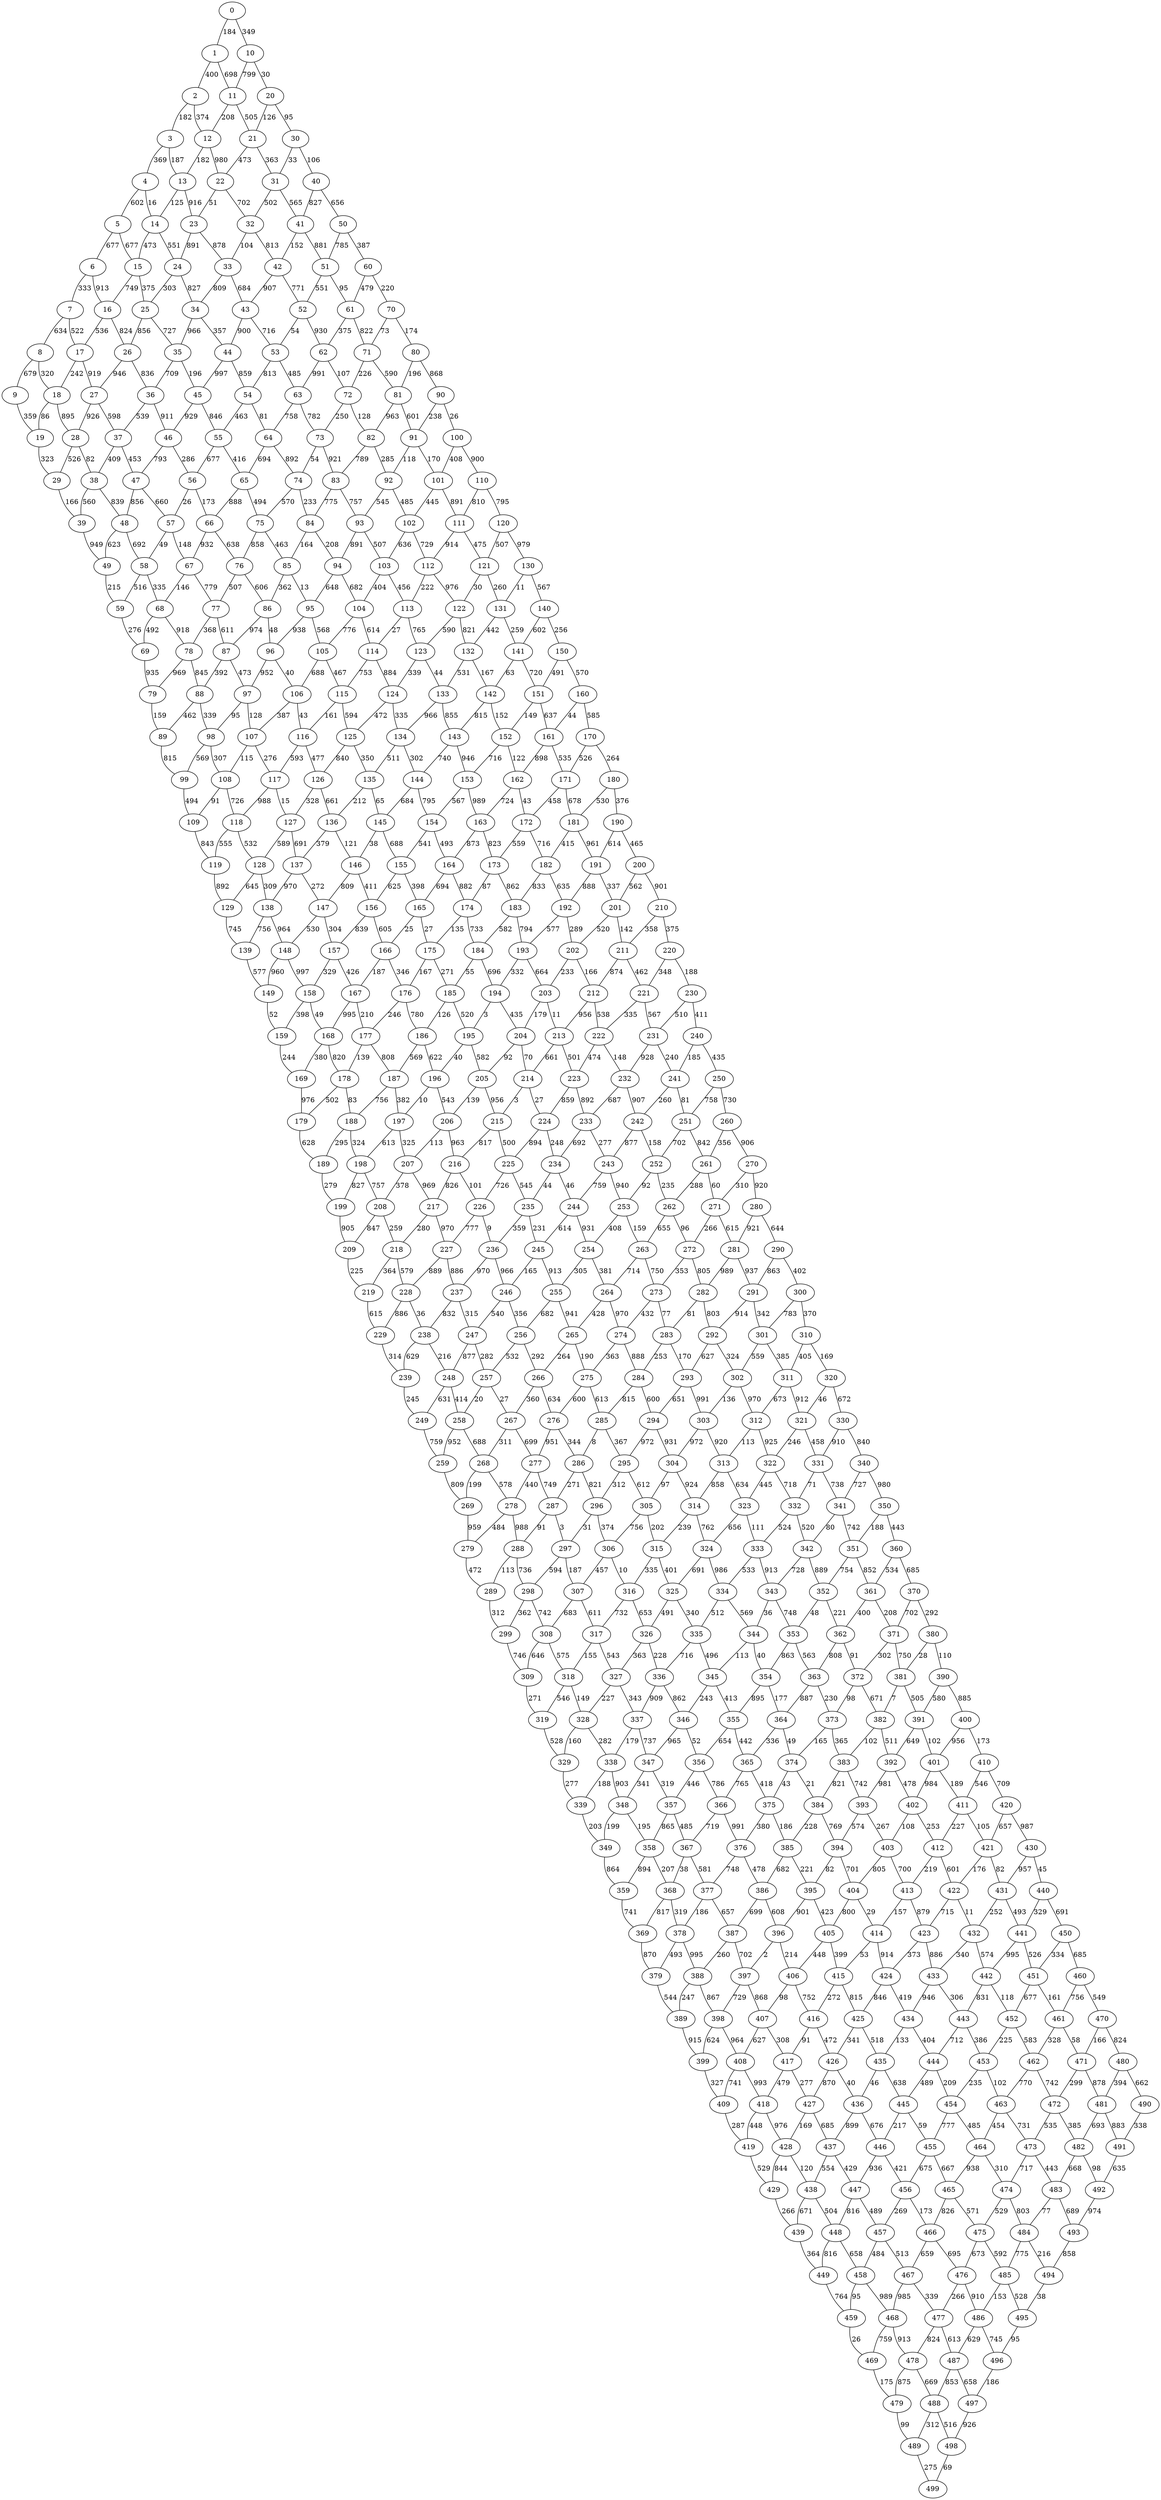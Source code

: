 strict graph G {
0;
1;
2;
3;
4;
5;
6;
7;
8;
9;
10;
11;
12;
13;
14;
15;
16;
17;
18;
19;
20;
21;
22;
23;
24;
25;
26;
27;
28;
29;
30;
31;
32;
33;
34;
35;
36;
37;
38;
39;
40;
41;
42;
43;
44;
45;
46;
47;
48;
49;
50;
51;
52;
53;
54;
55;
56;
57;
58;
59;
60;
61;
62;
63;
64;
65;
66;
67;
68;
69;
70;
71;
72;
73;
74;
75;
76;
77;
78;
79;
80;
81;
82;
83;
84;
85;
86;
87;
88;
89;
90;
91;
92;
93;
94;
95;
96;
97;
98;
99;
100;
101;
102;
103;
104;
105;
106;
107;
108;
109;
110;
111;
112;
113;
114;
115;
116;
117;
118;
119;
120;
121;
122;
123;
124;
125;
126;
127;
128;
129;
130;
131;
132;
133;
134;
135;
136;
137;
138;
139;
140;
141;
142;
143;
144;
145;
146;
147;
148;
149;
150;
151;
152;
153;
154;
155;
156;
157;
158;
159;
160;
161;
162;
163;
164;
165;
166;
167;
168;
169;
170;
171;
172;
173;
174;
175;
176;
177;
178;
179;
180;
181;
182;
183;
184;
185;
186;
187;
188;
189;
190;
191;
192;
193;
194;
195;
196;
197;
198;
199;
200;
201;
202;
203;
204;
205;
206;
207;
208;
209;
210;
211;
212;
213;
214;
215;
216;
217;
218;
219;
220;
221;
222;
223;
224;
225;
226;
227;
228;
229;
230;
231;
232;
233;
234;
235;
236;
237;
238;
239;
240;
241;
242;
243;
244;
245;
246;
247;
248;
249;
250;
251;
252;
253;
254;
255;
256;
257;
258;
259;
260;
261;
262;
263;
264;
265;
266;
267;
268;
269;
270;
271;
272;
273;
274;
275;
276;
277;
278;
279;
280;
281;
282;
283;
284;
285;
286;
287;
288;
289;
290;
291;
292;
293;
294;
295;
296;
297;
298;
299;
300;
301;
302;
303;
304;
305;
306;
307;
308;
309;
310;
311;
312;
313;
314;
315;
316;
317;
318;
319;
320;
321;
322;
323;
324;
325;
326;
327;
328;
329;
330;
331;
332;
333;
334;
335;
336;
337;
338;
339;
340;
341;
342;
343;
344;
345;
346;
347;
348;
349;
350;
351;
352;
353;
354;
355;
356;
357;
358;
359;
360;
361;
362;
363;
364;
365;
366;
367;
368;
369;
370;
371;
372;
373;
374;
375;
376;
377;
378;
379;
380;
381;
382;
383;
384;
385;
386;
387;
388;
389;
390;
391;
392;
393;
394;
395;
396;
397;
398;
399;
400;
401;
402;
403;
404;
405;
406;
407;
408;
409;
410;
411;
412;
413;
414;
415;
416;
417;
418;
419;
420;
421;
422;
423;
424;
425;
426;
427;
428;
429;
430;
431;
432;
433;
434;
435;
436;
437;
438;
439;
440;
441;
442;
443;
444;
445;
446;
447;
448;
449;
450;
451;
452;
453;
454;
455;
456;
457;
458;
459;
460;
461;
462;
463;
464;
465;
466;
467;
468;
469;
470;
471;
472;
473;
474;
475;
476;
477;
478;
479;
480;
481;
482;
483;
484;
485;
486;
487;
488;
489;
490;
491;
492;
493;
494;
495;
496;
497;
498;
499;
431 -- 441  [label=493];
471 -- 481  [label=878];
307 -- 308  [label=683];
233 -- 243  [label=277];
398 -- 408  [label=964];
199 -- 209  [label=905];
237 -- 238  [label=832];
448 -- 449  [label=816];
133 -- 143  [label=855];
272 -- 273  [label=353];
456 -- 457  [label=269];
51 -- 61  [label=95];
387 -- 397  [label=702];
216 -- 217  [label=826];
174 -- 184  [label=733];
265 -- 266  [label=264];
276 -- 286  [label=344];
138 -- 139  [label=756];
312 -- 313  [label=113];
467 -- 468  [label=985];
375 -- 376  [label=380];
478 -- 488  [label=669];
266 -- 267  [label=360];
293 -- 303  [label=991];
248 -- 258  [label=414];
16 -- 17  [label=536];
435 -- 445  [label=638];
256 -- 266  [label=292];
156 -- 166  [label=605];
106 -- 107  [label=387];
273 -- 283  [label=77];
374 -- 375  [label=43];
48 -- 49  [label=623];
315 -- 316  [label=335];
56 -- 57  [label=26];
317 -- 318  [label=155];
122 -- 123  [label=590];
86 -- 87  [label=974];
141 -- 142  [label=63];
166 -- 176  [label=346];
167 -- 177  [label=210];
288 -- 298  [label=736];
254 -- 264  [label=381];
358 -- 359  [label=894];
295 -- 296  [label=312];
55 -- 65  [label=416];
81 -- 82  [label=963];
162 -- 163  [label=724];
392 -- 402  [label=478];
254 -- 255  [label=305];
336 -- 337  [label=909];
178 -- 188  [label=83];
30 -- 31  [label=33];
5 -- 6  [label=677];
357 -- 367  [label=485];
304 -- 314  [label=924];
89 -- 99  [label=815];
155 -- 165  [label=398];
240 -- 250  [label=435];
139 -- 149  [label=577];
246 -- 247  [label=540];
475 -- 485  [label=592];
111 -- 112  [label=914];
299 -- 309  [label=746];
253 -- 254  [label=408];
416 -- 417  [label=91];
280 -- 290  [label=644];
193 -- 203  [label=664];
197 -- 198  [label=613];
339 -- 349  [label=203];
74 -- 84  [label=233];
365 -- 366  [label=765];
234 -- 244  [label=46];
223 -- 224  [label=859];
222 -- 223  [label=474];
15 -- 16  [label=749];
29 -- 39  [label=166];
73 -- 83  [label=921];
302 -- 303  [label=136];
373 -- 374  [label=165];
188 -- 189  [label=295];
483 -- 493  [label=689];
244 -- 245  [label=614];
283 -- 284  [label=253];
2 -- 3  [label=182];
87 -- 97  [label=473];
208 -- 209  [label=847];
28 -- 38  [label=82];
453 -- 454  [label=235];
20 -- 21  [label=126];
300 -- 301  [label=783];
471 -- 472  [label=299];
92 -- 93  [label=545];
208 -- 218  [label=259];
353 -- 363  [label=563];
136 -- 146  [label=121];
210 -- 220  [label=375];
374 -- 384  [label=21];
385 -- 386  [label=682];
251 -- 252  [label=702];
101 -- 111  [label=891];
221 -- 231  [label=567];
352 -- 362  [label=221];
14 -- 15  [label=473];
167 -- 168  [label=995];
191 -- 192  [label=888];
421 -- 422  [label=176];
223 -- 233  [label=892];
47 -- 57  [label=660];
161 -- 171  [label=535];
136 -- 137  [label=379];
241 -- 251  [label=81];
202 -- 203  [label=233];
11 -- 21  [label=505];
268 -- 269  [label=199];
282 -- 292  [label=803];
413 -- 414  [label=157];
388 -- 389  [label=247];
212 -- 222  [label=538];
277 -- 278  [label=440];
242 -- 243  [label=877];
261 -- 271  [label=60];
437 -- 438  [label=554];
17 -- 18  [label=242];
486 -- 496  [label=745];
43 -- 53  [label=716];
298 -- 308  [label=742];
325 -- 326  [label=491];
318 -- 319  [label=546];
23 -- 33  [label=878];
402 -- 403  [label=108];
247 -- 248  [label=877];
66 -- 67  [label=932];
340 -- 341  [label=727];
244 -- 254  [label=931];
225 -- 226  [label=726];
440 -- 450  [label=691];
227 -- 228  [label=889];
288 -- 289  [label=113];
412 -- 413  [label=219];
364 -- 365  [label=336];
306 -- 316  [label=10];
56 -- 66  [label=173];
372 -- 373  [label=98];
194 -- 204  [label=435];
228 -- 238  [label=36];
390 -- 400  [label=885];
22 -- 32  [label=702];
324 -- 334  [label=986];
184 -- 185  [label=55];
397 -- 407  [label=868];
463 -- 464  [label=454];
362 -- 363  [label=808];
175 -- 176  [label=167];
282 -- 283  [label=81];
420 -- 421  [label=657];
459 -- 469  [label=26];
381 -- 391  [label=505];
171 -- 181  [label=678];
146 -- 147  [label=809];
258 -- 268  [label=688];
257 -- 267  [label=27];
390 -- 391  [label=580];
68 -- 78  [label=918];
323 -- 333  [label=111];
455 -- 465  [label=667];
105 -- 115  [label=467];
173 -- 174  [label=87];
321 -- 322  [label=246];
253 -- 263  [label=159];
331 -- 341  [label=738];
172 -- 173  [label=559];
200 -- 210  [label=901];
267 -- 277  [label=699];
476 -- 486  [label=910];
410 -- 420  [label=709];
93 -- 94  [label=891];
355 -- 356  [label=654];
100 -- 101  [label=408];
190 -- 200  [label=465];
300 -- 310  [label=370];
95 -- 96  [label=938];
115 -- 116  [label=161];
330 -- 331  [label=910];
345 -- 355  [label=413];
357 -- 358  [label=865];
230 -- 240  [label=411];
424 -- 425  [label=846];
310 -- 320  [label=169];
27 -- 37  [label=598];
143 -- 144  [label=740];
243 -- 253  [label=940];
17 -- 27  [label=919];
348 -- 358  [label=195];
63 -- 73  [label=782];
53 -- 54  [label=813];
455 -- 456  [label=675];
491 -- 492  [label=635];
148 -- 158  [label=997];
386 -- 396  [label=608];
386 -- 387  [label=699];
403 -- 404  [label=805];
294 -- 295  [label=972];
155 -- 156  [label=625];
6 -- 16  [label=913];
51 -- 52  [label=551];
263 -- 264  [label=714];
105 -- 106  [label=688];
149 -- 159  [label=52];
169 -- 179  [label=976];
172 -- 182  [label=716];
176 -- 177  [label=246];
134 -- 144  [label=302];
342 -- 343  [label=728];
177 -- 187  [label=808];
298 -- 299  [label=362];
158 -- 168  [label=49];
461 -- 471  [label=58];
33 -- 34  [label=809];
111 -- 121  [label=475];
479 -- 489  [label=99];
242 -- 252  [label=158];
340 -- 350  [label=980];
303 -- 313  [label=920];
407 -- 417  [label=308];
7 -- 17  [label=522];
243 -- 244  [label=759];
63 -- 64  [label=758];
305 -- 315  [label=202];
480 -- 490  [label=662];
480 -- 481  [label=394];
213 -- 214  [label=661];
37 -- 47  [label=453];
263 -- 273  [label=750];
430 -- 431  [label=957];
446 -- 456  [label=421];
477 -- 478  [label=824];
488 -- 498  [label=516];
104 -- 105  [label=776];
446 -- 447  [label=936];
164 -- 174  [label=882];
145 -- 155  [label=688];
472 -- 473  [label=535];
114 -- 124  [label=884];
68 -- 69  [label=492];
31 -- 32  [label=502];
119 -- 129  [label=892];
187 -- 188  [label=756];
277 -- 287  [label=749];
341 -- 351  [label=742];
398 -- 399  [label=624];
262 -- 263  [label=655];
57 -- 67  [label=148];
60 -- 70  [label=220];
104 -- 114  [label=614];
363 -- 373  [label=230];
225 -- 235  [label=545];
433 -- 443  [label=306];
309 -- 319  [label=271];
196 -- 206  [label=543];
112 -- 122  [label=976];
233 -- 234  [label=692];
368 -- 378  [label=319];
151 -- 152  [label=149];
196 -- 197  [label=10];
460 -- 461  [label=756];
195 -- 196  [label=40];
461 -- 462  [label=328];
209 -- 219  [label=225];
245 -- 246  [label=165];
465 -- 475  [label=571];
238 -- 239  [label=629];
281 -- 291  [label=937];
341 -- 342  [label=80];
80 -- 81  [label=196];
120 -- 121  [label=507];
197 -- 207  [label=325];
393 -- 403  [label=267];
431 -- 432  [label=252];
218 -- 219  [label=364];
465 -- 466  [label=826];
482 -- 483  [label=668];
235 -- 245  [label=231];
370 -- 371  [label=702];
266 -- 276  [label=634];
170 -- 180  [label=264];
87 -- 88  [label=392];
441 -- 451  [label=526];
145 -- 146  [label=38];
410 -- 411  [label=546];
449 -- 459  [label=764];
224 -- 225  [label=894];
110 -- 111  [label=810];
428 -- 438  [label=120];
337 -- 347  [label=737];
492 -- 493  [label=974];
97 -- 98  [label=95];
271 -- 272  [label=266];
278 -- 279  [label=484];
211 -- 221  [label=462];
85 -- 86  [label=362];
335 -- 336  [label=716];
198 -- 208  [label=757];
260 -- 270  [label=906];
45 -- 46  [label=929];
251 -- 261  [label=842];
115 -- 125  [label=594];
351 -- 361  [label=852];
62 -- 63  [label=991];
34 -- 35  [label=966];
397 -- 398  [label=729];
291 -- 292  [label=914];
441 -- 442  [label=995];
275 -- 285  [label=613];
217 -- 227  [label=970];
76 -- 86  [label=606];
35 -- 36  [label=709];
48 -- 58  [label=692];
436 -- 446  [label=676];
236 -- 237  [label=970];
372 -- 382  [label=671];
67 -- 77  [label=779];
117 -- 118  [label=988];
284 -- 294  [label=600];
206 -- 207  [label=113];
193 -- 194  [label=332];
124 -- 125  [label=472];
458 -- 459  [label=95];
34 -- 44  [label=357];
329 -- 339  [label=277];
448 -- 458  [label=658];
178 -- 179  [label=502];
24 -- 25  [label=303];
445 -- 455  [label=59];
15 -- 25  [label=375];
274 -- 275  [label=363];
4 -- 14  [label=16];
42 -- 43  [label=907];
376 -- 386  [label=478];
384 -- 394  [label=769];
159 -- 169  [label=244];
36 -- 37  [label=539];
287 -- 297  [label=3];
163 -- 173  [label=823];
450 -- 451  [label=334];
0 -- 10  [label=349];
452 -- 453  [label=225];
146 -- 156  [label=411];
72 -- 73  [label=250];
173 -- 183  [label=862];
157 -- 158  [label=329];
192 -- 202  [label=289];
326 -- 336  [label=228];
349 -- 359  [label=864];
191 -- 201  [label=337];
59 -- 69  [label=276];
13 -- 23  [label=916];
346 -- 347  [label=965];
12 -- 13  [label=182];
320 -- 321  [label=46];
103 -- 113  [label=456];
345 -- 346  [label=243];
458 -- 468  [label=989];
1 -- 2  [label=400];
50 -- 51  [label=785];
452 -- 462  [label=583];
481 -- 482  [label=693];
486 -- 487  [label=629];
137 -- 147  [label=272];
285 -- 286  [label=8];
350 -- 360  [label=443];
285 -- 295  [label=367];
295 -- 305  [label=612];
366 -- 367  [label=719];
362 -- 372  [label=91];
252 -- 253  [label=92];
338 -- 339  [label=188];
24 -- 34  [label=827];
432 -- 433  [label=340];
482 -- 492  [label=98];
232 -- 242  [label=907];
148 -- 149  [label=960];
327 -- 328  [label=227];
272 -- 282  [label=805];
25 -- 26  [label=856];
234 -- 235  [label=44];
217 -- 218  [label=280];
19 -- 29  [label=323];
328 -- 329  [label=160];
302 -- 312  [label=970];
337 -- 338  [label=179];
472 -- 482  [label=385];
40 -- 41  [label=827];
60 -- 61  [label=479];
411 -- 421  [label=105];
140 -- 150  [label=256];
457 -- 467  [label=513];
109 -- 119  [label=843];
128 -- 138  [label=309];
133 -- 134  [label=966];
124 -- 134  [label=335];
270 -- 280  [label=920];
316 -- 326  [label=653];
198 -- 199  [label=827];
440 -- 441  [label=329];
49 -- 59  [label=215];
343 -- 353  [label=748];
290 -- 300  [label=402];
379 -- 389  [label=544];
463 -- 473  [label=731];
13 -- 14  [label=125];
132 -- 133  [label=531];
350 -- 351  [label=188];
211 -- 212  [label=874];
400 -- 410  [label=173];
330 -- 340  [label=840];
229 -- 239  [label=314];
91 -- 92  [label=118];
9 -- 19  [label=359];
32 -- 33  [label=104];
212 -- 213  [label=956];
128 -- 129  [label=645];
377 -- 378  [label=186];
57 -- 58  [label=49];
354 -- 364  [label=177];
8 -- 18  [label=320];
325 -- 335  [label=340];
404 -- 405  [label=800];
38 -- 39  [label=560];
408 -- 418  [label=993];
41 -- 42  [label=152];
466 -- 476  [label=695];
380 -- 390  [label=110];
16 -- 26  [label=824];
385 -- 395  [label=221];
102 -- 103  [label=636];
203 -- 204  [label=179];
322 -- 323  [label=445];
424 -- 434  [label=419];
100 -- 110  [label=900];
335 -- 345  [label=496];
490 -- 491  [label=338];
112 -- 113  [label=222];
174 -- 175  [label=135];
224 -- 234  [label=248];
106 -- 116  [label=43];
50 -- 60  [label=387];
442 -- 452  [label=118];
82 -- 83  [label=789];
184 -- 194  [label=696];
98 -- 108  [label=307];
192 -- 193  [label=577];
382 -- 383  [label=102];
202 -- 212  [label=166];
443 -- 453  [label=386];
466 -- 467  [label=659];
52 -- 53  [label=54];
214 -- 215  [label=3];
381 -- 382  [label=7];
71 -- 72  [label=226];
430 -- 440  [label=45];
439 -- 449  [label=364];
62 -- 72  [label=107];
204 -- 214  [label=70];
118 -- 128  [label=532];
39 -- 49  [label=949];
444 -- 445  [label=489];
121 -- 131  [label=260];
46 -- 47  [label=793];
126 -- 136  [label=661];
320 -- 330  [label=672];
165 -- 175  [label=27];
326 -- 327  [label=363];
201 -- 202  [label=520];
328 -- 338  [label=282];
142 -- 143  [label=815];
205 -- 215  [label=956];
333 -- 343  [label=913];
400 -- 401  [label=956];
425 -- 426  [label=341];
301 -- 311  [label=385];
454 -- 455  [label=777];
287 -- 288  [label=91];
3 -- 13  [label=187];
194 -- 195  [label=3];
72 -- 82  [label=128];
405 -- 406  [label=448];
70 -- 71  [label=73];
98 -- 99  [label=569];
160 -- 170  [label=585];
464 -- 474  [label=310];
53 -- 63  [label=485];
64 -- 65  [label=694];
306 -- 307  [label=457];
280 -- 281  [label=921];
418 -- 428  [label=976];
438 -- 439  [label=671];
221 -- 222  [label=335];
103 -- 104  [label=404];
297 -- 307  [label=187];
10 -- 11  [label=799];
336 -- 346  [label=862];
255 -- 265  [label=941];
317 -- 327  [label=543];
411 -- 412  [label=227];
235 -- 236  [label=359];
18 -- 19  [label=86];
134 -- 135  [label=511];
395 -- 405  [label=423];
370 -- 380  [label=292];
123 -- 133  [label=44];
292 -- 302  [label=324];
286 -- 296  [label=821];
394 -- 395  [label=82];
205 -- 206  [label=139];
200 -- 201  [label=562];
423 -- 433  [label=886];
75 -- 76  [label=858];
252 -- 262  [label=235];
7 -- 8  [label=634];
206 -- 216  [label=963];
375 -- 385  [label=186];
152 -- 162  [label=122];
236 -- 246  [label=966];
389 -- 399  [label=915];
143 -- 153  [label=946];
250 -- 251  [label=758];
399 -- 409  [label=327];
416 -- 426  [label=472];
497 -- 498  [label=926];
364 -- 374  [label=49];
73 -- 74  [label=54];
129 -- 139  [label=745];
38 -- 48  [label=839];
228 -- 229  [label=886];
382 -- 392  [label=511];
434 -- 435  [label=133];
442 -- 443  [label=831];
4 -- 5  [label=602];
334 -- 344  [label=569];
395 -- 396  [label=901];
470 -- 471  [label=166];
327 -- 337  [label=343];
278 -- 288  [label=988];
107 -- 108  [label=115];
12 -- 22  [label=980];
123 -- 124  [label=339];
175 -- 185  [label=271];
313 -- 323  [label=634];
163 -- 164  [label=873];
352 -- 353  [label=48];
401 -- 411  [label=189];
485 -- 486  [label=153];
215 -- 216  [label=817];
86 -- 96  [label=48];
5 -- 15  [label=677];
142 -- 152  [label=152];
162 -- 172  [label=43];
177 -- 178  [label=139];
292 -- 293  [label=627];
256 -- 257  [label=532];
271 -- 281  [label=615];
226 -- 227  [label=777];
368 -- 369  [label=817];
315 -- 325  [label=401];
94 -- 104  [label=682];
88 -- 98  [label=339];
166 -- 167  [label=187];
26 -- 27  [label=946];
414 -- 415  [label=53];
380 -- 381  [label=28];
412 -- 422  [label=601];
445 -- 446  [label=217];
58 -- 59  [label=516];
70 -- 80  [label=174];
310 -- 311  [label=405];
361 -- 371  [label=208];
21 -- 22  [label=473];
417 -- 418  [label=479];
304 -- 305  [label=97];
405 -- 415  [label=399];
61 -- 62  [label=375];
118 -- 119  [label=555];
289 -- 299  [label=312];
421 -- 431  [label=82];
85 -- 95  [label=13];
113 -- 123  [label=765];
10 -- 20  [label=30];
314 -- 315  [label=239];
414 -- 424  [label=914];
107 -- 117  [label=276];
120 -- 130  [label=979];
185 -- 195  [label=520];
319 -- 329  [label=528];
165 -- 166  [label=25];
21 -- 31  [label=363];
432 -- 442  [label=574];
6 -- 7  [label=333];
394 -- 404  [label=701];
237 -- 247  [label=315];
290 -- 291  [label=863];
137 -- 138  [label=970];
392 -- 393  [label=981];
154 -- 164  [label=493];
474 -- 484  [label=803];
18 -- 28  [label=895];
365 -- 375  [label=418];
353 -- 354  [label=863];
187 -- 197  [label=382];
214 -- 224  [label=27];
8 -- 9  [label=679];
338 -- 348  [label=903];
11 -- 12  [label=208];
314 -- 324  [label=762];
239 -- 249  [label=245];
127 -- 128  [label=589];
264 -- 265  [label=428];
249 -- 259  [label=759];
468 -- 478  [label=913];
356 -- 366  [label=786];
464 -- 465  [label=938];
313 -- 314  [label=858];
91 -- 101  [label=170];
138 -- 148  [label=964];
283 -- 293  [label=170];
438 -- 448  [label=504];
478 -- 479  [label=875];
308 -- 309  [label=646];
358 -- 368  [label=207];
33 -- 43  [label=684];
427 -- 437  [label=685];
359 -- 369  [label=741];
117 -- 127  [label=15];
203 -- 213  [label=11];
231 -- 232  [label=928];
355 -- 365  [label=442];
99 -- 109  [label=494];
189 -- 199  [label=279];
373 -- 383  [label=365];
153 -- 154  [label=567];
477 -- 487  [label=613];
186 -- 187  [label=569];
457 -- 458  [label=484];
427 -- 428  [label=169];
371 -- 381  [label=750];
46 -- 56  [label=286];
83 -- 84  [label=775];
284 -- 285  [label=815];
42 -- 52  [label=771];
183 -- 193  [label=794];
475 -- 476  [label=673];
246 -- 256  [label=356];
2 -- 12  [label=374];
164 -- 165  [label=694];
383 -- 393  [label=742];
257 -- 258  [label=20];
344 -- 345  [label=113];
25 -- 35  [label=727];
158 -- 159  [label=398];
343 -- 344  [label=36];
311 -- 312  [label=673];
78 -- 88  [label=845];
473 -- 483  [label=443];
429 -- 439  [label=266];
41 -- 51  [label=881];
43 -- 44  [label=900];
127 -- 137  [label=691];
494 -- 495  [label=38];
378 -- 388  [label=995];
144 -- 154  [label=795];
40 -- 50  [label=656];
485 -- 495  [label=528];
402 -- 412  [label=253];
116 -- 126  [label=477];
77 -- 78  [label=368];
190 -- 191  [label=614];
247 -- 257  [label=282];
54 -- 55  [label=463];
323 -- 324  [label=656];
450 -- 460  [label=685];
141 -- 151  [label=720];
44 -- 45  [label=997];
157 -- 167  [label=426];
454 -- 464  [label=485];
31 -- 41  [label=565];
495 -- 496  [label=95];
426 -- 427  [label=870];
65 -- 75  [label=494];
36 -- 46  [label=911];
44 -- 54  [label=859];
376 -- 377  [label=748];
417 -- 427  [label=277];
333 -- 334  [label=533];
401 -- 402  [label=984];
54 -- 64  [label=81];
245 -- 255  [label=913];
84 -- 85  [label=164];
180 -- 190  [label=376];
23 -- 24  [label=891];
275 -- 276  [label=600];
294 -- 304  [label=931];
312 -- 322  [label=925];
342 -- 352  [label=889];
226 -- 236  [label=9];
360 -- 361  [label=534];
360 -- 370  [label=685];
406 -- 407  [label=98];
425 -- 435  [label=518];
462 -- 463  [label=770];
82 -- 92  [label=285];
407 -- 408  [label=627];
230 -- 231  [label=510];
369 -- 379  [label=870];
114 -- 115  [label=753];
297 -- 298  [label=594];
80 -- 90  [label=868];
150 -- 160  [label=570];
403 -- 413  [label=700];
415 -- 416  [label=272];
462 -- 472  [label=742];
483 -- 484  [label=77];
444 -- 454  [label=209];
383 -- 384  [label=821];
77 -- 87  [label=611];
276 -- 277  [label=951];
419 -- 429  [label=529];
144 -- 145  [label=684];
96 -- 106  [label=40];
22 -- 23  [label=51];
250 -- 260  [label=730];
413 -- 423  [label=879];
71 -- 81  [label=590];
346 -- 356  [label=52];
69 -- 79  [label=935];
418 -- 419  [label=448];
181 -- 182  [label=415];
186 -- 196  [label=622];
447 -- 457  [label=489];
451 -- 452  [label=677];
122 -- 132  [label=821];
269 -- 279  [label=959];
318 -- 328  [label=149];
255 -- 256  [label=682];
316 -- 317  [label=732];
396 -- 406  [label=214];
131 -- 141  [label=259];
248 -- 249  [label=631];
37 -- 38  [label=409];
176 -- 186  [label=780];
74 -- 75  [label=570];
201 -- 211  [label=142];
291 -- 301  [label=342];
183 -- 184  [label=582];
110 -- 120  [label=795];
484 -- 485  [label=775];
367 -- 377  [label=581];
274 -- 284  [label=888];
435 -- 436  [label=46];
308 -- 318  [label=575];
93 -- 103  [label=507];
267 -- 268  [label=311];
14 -- 24  [label=551];
324 -- 325  [label=691];
207 -- 217  [label=969];
220 -- 221  [label=348];
426 -- 436  [label=40];
484 -- 494  [label=216];
296 -- 297  [label=31];
241 -- 242  [label=260];
222 -- 232  [label=148];
311 -- 321  [label=912];
366 -- 376  [label=991];
467 -- 477  [label=339];
79 -- 89  [label=159];
387 -- 388  [label=260];
332 -- 342  [label=520];
150 -- 151  [label=491];
489 -- 499  [label=275];
460 -- 470  [label=549];
322 -- 332  [label=718];
437 -- 447  [label=429];
180 -- 181  [label=530];
356 -- 357  [label=446];
90 -- 91  [label=238];
409 -- 419  [label=287];
258 -- 259  [label=952];
130 -- 131  [label=11];
0 -- 1  [label=184];
293 -- 294  [label=651];
132 -- 142  [label=167];
321 -- 331  [label=458];
126 -- 127  [label=328];
131 -- 132  [label=442];
433 -- 434  [label=946];
121 -- 122  [label=30];
351 -- 352  [label=754];
422 -- 423  [label=715];
218 -- 228  [label=579];
296 -- 306  [label=374];
27 -- 28  [label=926];
428 -- 429  [label=844];
147 -- 148  [label=530];
207 -- 208  [label=378];
347 -- 357  [label=319];
219 -- 229  [label=615];
108 -- 109  [label=91];
393 -- 394  [label=574];
261 -- 262  [label=288];
84 -- 94  [label=208];
153 -- 163  [label=989];
334 -- 335  [label=512];
64 -- 74  [label=892];
170 -- 171  [label=526];
28 -- 29  [label=526];
301 -- 302  [label=559];
470 -- 480  [label=824];
215 -- 225  [label=500];
65 -- 66  [label=888];
238 -- 248  [label=216];
182 -- 192  [label=635];
30 -- 40  [label=106];
32 -- 42  [label=813];
92 -- 102  [label=485];
96 -- 97  [label=952];
156 -- 157  [label=839];
135 -- 145  [label=65];
378 -- 379  [label=493];
181 -- 191  [label=961];
151 -- 161  [label=637];
481 -- 491  [label=883];
496 -- 497  [label=186];
35 -- 45  [label=196];
130 -- 140  [label=567];
240 -- 241  [label=185];
487 -- 488  [label=853];
47 -- 48  [label=856];
344 -- 354  [label=40];
476 -- 477  [label=266];
90 -- 100  [label=26];
210 -- 211  [label=358];
468 -- 469  [label=759];
262 -- 272  [label=96];
388 -- 398  [label=867];
182 -- 183  [label=833];
76 -- 77  [label=507];
95 -- 105  [label=568];
303 -- 304  [label=972];
78 -- 79  [label=969];
363 -- 364  [label=887];
434 -- 444  [label=404];
113 -- 114  [label=27];
281 -- 282  [label=989];
81 -- 91  [label=601];
469 -- 479  [label=175];
58 -- 68  [label=335];
213 -- 223  [label=501];
135 -- 136  [label=212];
453 -- 463  [label=102];
493 -- 494  [label=858];
140 -- 141  [label=602];
268 -- 278  [label=578];
231 -- 241  [label=240];
45 -- 55  [label=846];
436 -- 437  [label=899];
377 -- 387  [label=657];
195 -- 205  [label=582];
171 -- 172  [label=458];
498 -- 499  [label=69];
227 -- 237  [label=886];
108 -- 118  [label=726];
204 -- 205  [label=92];
179 -- 189  [label=628];
265 -- 275  [label=190];
422 -- 432  [label=11];
102 -- 112  [label=729];
1 -- 11  [label=698];
420 -- 430  [label=987];
415 -- 425  [label=815];
101 -- 102  [label=445];
286 -- 287  [label=271];
396 -- 397  [label=2];
260 -- 261  [label=356];
161 -- 162  [label=898];
160 -- 161  [label=44];
185 -- 186  [label=126];
264 -- 274  [label=970];
188 -- 198  [label=324];
55 -- 56  [label=677];
456 -- 466  [label=173];
20 -- 30  [label=95];
279 -- 289  [label=472];
371 -- 372  [label=302];
347 -- 348  [label=341];
443 -- 444  [label=712];
26 -- 36  [label=836];
447 -- 448  [label=816];
168 -- 178  [label=820];
348 -- 349  [label=199];
423 -- 424  [label=373];
361 -- 362  [label=400];
116 -- 117  [label=593];
88 -- 89  [label=462];
97 -- 107  [label=128];
3 -- 4  [label=369];
152 -- 153  [label=716];
408 -- 409  [label=741];
451 -- 461  [label=161];
488 -- 489  [label=312];
273 -- 274  [label=432];
270 -- 271  [label=310];
406 -- 416  [label=752];
354 -- 355  [label=895];
125 -- 126  [label=840];
384 -- 385  [label=228];
216 -- 226  [label=101];
331 -- 332  [label=71];
473 -- 474  [label=717];
83 -- 93  [label=757];
94 -- 95  [label=648];
232 -- 233  [label=687];
75 -- 85  [label=463];
391 -- 401  [label=102];
487 -- 497  [label=658];
259 -- 269  [label=809];
305 -- 306  [label=756];
391 -- 392  [label=649];
307 -- 317  [label=611];
404 -- 414  [label=29];
168 -- 169  [label=380];
52 -- 62  [label=930];
66 -- 76  [label=638];
125 -- 135  [label=350];
154 -- 155  [label=541];
61 -- 71  [label=822];
67 -- 68  [label=146];
147 -- 157  [label=304];
332 -- 333  [label=524];
367 -- 368  [label=38];
220 -- 230  [label=188];
474 -- 475  [label=529];
}
